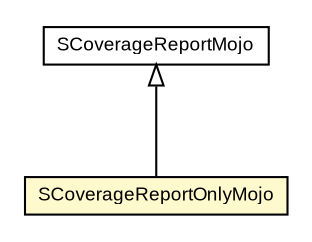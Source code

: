 #!/usr/local/bin/dot
#
# Class diagram 
# Generated by UMLGraph version R5_6-24-gf6e263 (http://www.umlgraph.org/)
#

digraph G {
	edge [fontname="arial",fontsize=10,labelfontname="arial",labelfontsize=10];
	node [fontname="arial",fontsize=10,shape=plaintext];
	nodesep=0.25;
	ranksep=0.5;
	// org.scoverage.plugin.SCoverageReportOnlyMojo
	c265 [label=<<table title="org.scoverage.plugin.SCoverageReportOnlyMojo" border="0" cellborder="1" cellspacing="0" cellpadding="2" port="p" bgcolor="lemonChiffon" href="./SCoverageReportOnlyMojo.html">
		<tr><td><table border="0" cellspacing="0" cellpadding="1">
<tr><td align="center" balign="center"> SCoverageReportOnlyMojo </td></tr>
		</table></td></tr>
		</table>>, URL="./SCoverageReportOnlyMojo.html", fontname="arial", fontcolor="black", fontsize=9.0];
	// org.scoverage.plugin.SCoverageReportMojo
	c266 [label=<<table title="org.scoverage.plugin.SCoverageReportMojo" border="0" cellborder="1" cellspacing="0" cellpadding="2" port="p" href="./SCoverageReportMojo.html">
		<tr><td><table border="0" cellspacing="0" cellpadding="1">
<tr><td align="center" balign="center"> SCoverageReportMojo </td></tr>
		</table></td></tr>
		</table>>, URL="./SCoverageReportMojo.html", fontname="arial", fontcolor="black", fontsize=9.0];
	//org.scoverage.plugin.SCoverageReportOnlyMojo extends org.scoverage.plugin.SCoverageReportMojo
	c266:p -> c265:p [dir=back,arrowtail=empty];
}

